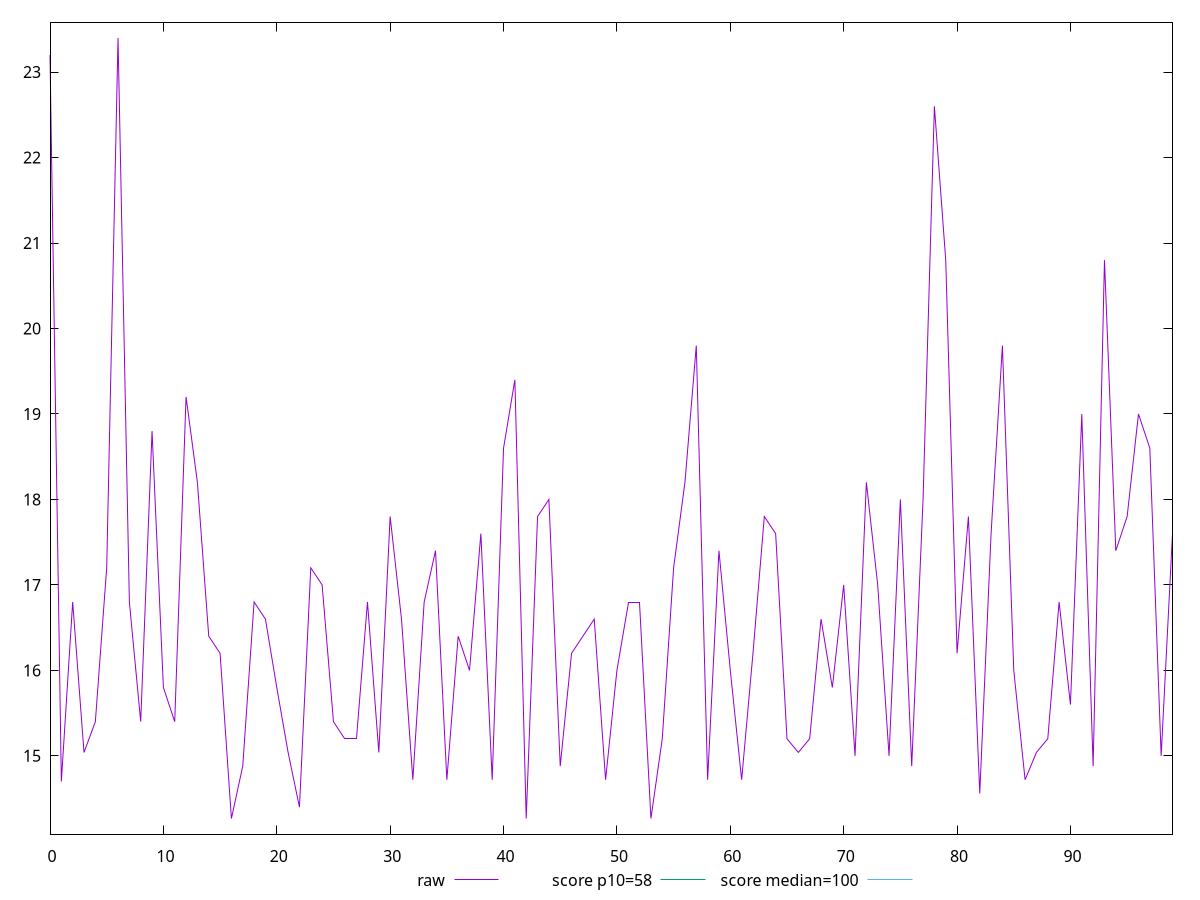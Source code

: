 reset

$raw <<EOF
0 23.200000000000003
1 14.700000000000001
2 16.8
3 15.040000000000001
4 15.4
5 17.2
6 23.400000000000002
7 16.8
8 15.4
9 18.8
10 15.8
11 15.4
12 19.200000000000003
13 18.2
14 16.400000000000002
15 16.2
16 14.266666666666666
17 14.880000000000003
18 16.8
19 16.6
20 15.8
21 15.040000000000001
22 14.4
23 17.2
24 17
25 15.4
26 15.200000000000001
27 15.200000000000001
28 16.8
29 15.040000000000001
30 17.8
31 16.6
32 14.719999999999999
33 16.8
34 17.400000000000002
35 14.719999999999999
36 16.400000000000002
37 16
38 17.6
39 14.719999999999999
40 18.6
41 19.400000000000002
42 14.266666666666666
43 17.8
44 18
45 14.880000000000003
46 16.2
47 16.400000000000002
48 16.6
49 14.719999999999999
50 16
51 16.8
52 16.8
53 14.266666666666666
54 15.200000000000001
55 17.2
56 18.2
57 19.8
58 14.719999999999999
59 17.400000000000002
60 16
61 14.719999999999999
62 16.2
63 17.8
64 17.6
65 15.200000000000001
66 15.040000000000001
67 15.200000000000001
68 16.6
69 15.8
70 17
71 15
72 18.2
73 17
74 15
75 18
76 14.880000000000003
77 18
78 22.6
79 20.8
80 16.2
81 17.8
82 14.56
83 17.6
84 19.8
85 16
86 14.719999999999999
87 15.040000000000001
88 15.200000000000001
89 16.8
90 15.600000000000001
91 19
92 14.880000000000003
93 20.8
94 17.400000000000002
95 17.8
96 19
97 18.6
98 15
99 17.6
EOF

set key outside below
set xrange [0:99]
set yrange [14.084:23.582666666666668]
set trange [14.084:23.582666666666668]
set terminal svg size 640, 500 enhanced background rgb 'white'
set output "reports/report_00032_2021-02-25T10-28-15.087Z/estimated-input-latency/samples/astro/raw/values.svg"

plot $raw title "raw" with line, \
     58 title "score p10=58", \
     100 title "score median=100"

reset

